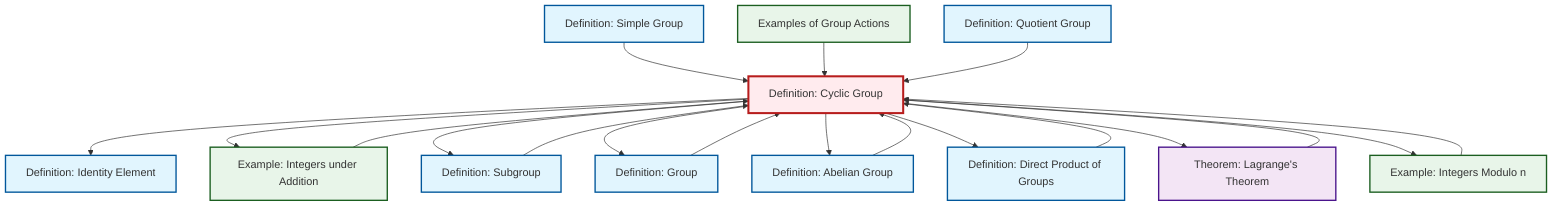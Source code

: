 graph TD
    classDef definition fill:#e1f5fe,stroke:#01579b,stroke-width:2px
    classDef theorem fill:#f3e5f5,stroke:#4a148c,stroke-width:2px
    classDef axiom fill:#fff3e0,stroke:#e65100,stroke-width:2px
    classDef example fill:#e8f5e9,stroke:#1b5e20,stroke-width:2px
    classDef current fill:#ffebee,stroke:#b71c1c,stroke-width:3px
    def-quotient-group["Definition: Quotient Group"]:::definition
    def-direct-product["Definition: Direct Product of Groups"]:::definition
    def-abelian-group["Definition: Abelian Group"]:::definition
    def-subgroup["Definition: Subgroup"]:::definition
    ex-integers-addition["Example: Integers under Addition"]:::example
    def-cyclic-group["Definition: Cyclic Group"]:::definition
    ex-quotient-integers-mod-n["Example: Integers Modulo n"]:::example
    def-simple-group["Definition: Simple Group"]:::definition
    def-group["Definition: Group"]:::definition
    ex-group-action-examples["Examples of Group Actions"]:::example
    thm-lagrange["Theorem: Lagrange's Theorem"]:::theorem
    def-identity-element["Definition: Identity Element"]:::definition
    def-simple-group --> def-cyclic-group
    ex-integers-addition --> def-cyclic-group
    ex-group-action-examples --> def-cyclic-group
    ex-quotient-integers-mod-n --> def-cyclic-group
    def-quotient-group --> def-cyclic-group
    def-direct-product --> def-cyclic-group
    def-subgroup --> def-cyclic-group
    def-cyclic-group --> def-identity-element
    def-group --> def-cyclic-group
    def-abelian-group --> def-cyclic-group
    def-cyclic-group --> ex-integers-addition
    thm-lagrange --> def-cyclic-group
    def-cyclic-group --> def-subgroup
    def-cyclic-group --> def-group
    def-cyclic-group --> def-abelian-group
    def-cyclic-group --> def-direct-product
    def-cyclic-group --> thm-lagrange
    def-cyclic-group --> ex-quotient-integers-mod-n
    class def-cyclic-group current